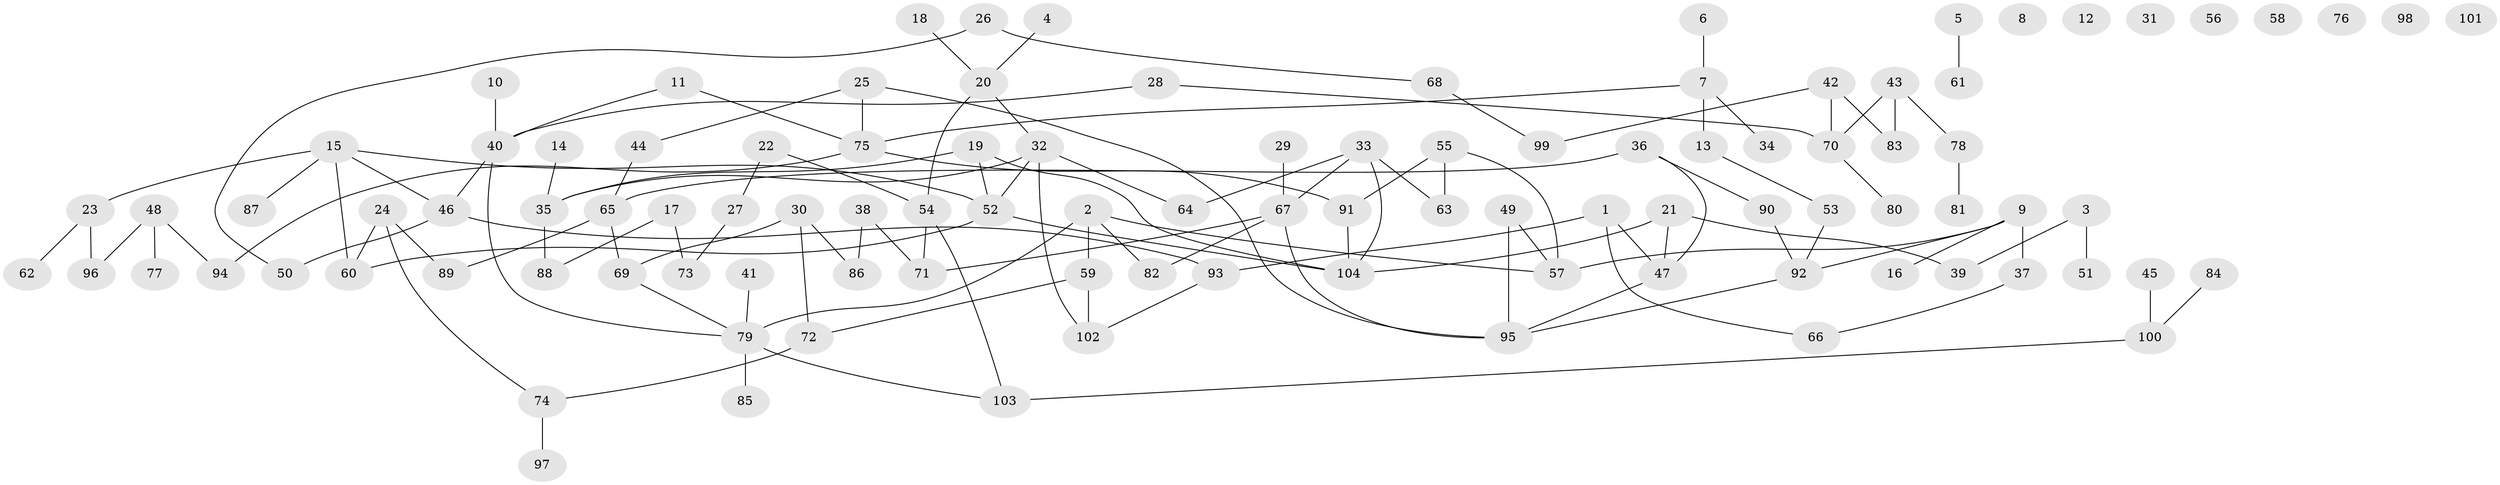 // coarse degree distribution, {0: 0.21951219512195122, 1: 0.21951219512195122, 3: 0.07317073170731707, 5: 0.12195121951219512, 2: 0.21951219512195122, 4: 0.04878048780487805, 7: 0.07317073170731707, 6: 0.024390243902439025}
// Generated by graph-tools (version 1.1) at 2025/42/03/04/25 21:42:57]
// undirected, 104 vertices, 124 edges
graph export_dot {
graph [start="1"]
  node [color=gray90,style=filled];
  1;
  2;
  3;
  4;
  5;
  6;
  7;
  8;
  9;
  10;
  11;
  12;
  13;
  14;
  15;
  16;
  17;
  18;
  19;
  20;
  21;
  22;
  23;
  24;
  25;
  26;
  27;
  28;
  29;
  30;
  31;
  32;
  33;
  34;
  35;
  36;
  37;
  38;
  39;
  40;
  41;
  42;
  43;
  44;
  45;
  46;
  47;
  48;
  49;
  50;
  51;
  52;
  53;
  54;
  55;
  56;
  57;
  58;
  59;
  60;
  61;
  62;
  63;
  64;
  65;
  66;
  67;
  68;
  69;
  70;
  71;
  72;
  73;
  74;
  75;
  76;
  77;
  78;
  79;
  80;
  81;
  82;
  83;
  84;
  85;
  86;
  87;
  88;
  89;
  90;
  91;
  92;
  93;
  94;
  95;
  96;
  97;
  98;
  99;
  100;
  101;
  102;
  103;
  104;
  1 -- 47;
  1 -- 66;
  1 -- 93;
  2 -- 57;
  2 -- 59;
  2 -- 79;
  2 -- 82;
  3 -- 39;
  3 -- 51;
  4 -- 20;
  5 -- 61;
  6 -- 7;
  7 -- 13;
  7 -- 34;
  7 -- 75;
  9 -- 16;
  9 -- 37;
  9 -- 57;
  9 -- 92;
  10 -- 40;
  11 -- 40;
  11 -- 75;
  13 -- 53;
  14 -- 35;
  15 -- 23;
  15 -- 46;
  15 -- 52;
  15 -- 60;
  15 -- 87;
  17 -- 73;
  17 -- 88;
  18 -- 20;
  19 -- 35;
  19 -- 52;
  19 -- 104;
  20 -- 32;
  20 -- 54;
  21 -- 39;
  21 -- 47;
  21 -- 104;
  22 -- 27;
  22 -- 54;
  23 -- 62;
  23 -- 96;
  24 -- 60;
  24 -- 74;
  24 -- 89;
  25 -- 44;
  25 -- 75;
  25 -- 95;
  26 -- 50;
  26 -- 68;
  27 -- 73;
  28 -- 40;
  28 -- 70;
  29 -- 67;
  30 -- 69;
  30 -- 72;
  30 -- 86;
  32 -- 35;
  32 -- 52;
  32 -- 64;
  32 -- 102;
  33 -- 63;
  33 -- 64;
  33 -- 67;
  33 -- 104;
  35 -- 88;
  36 -- 47;
  36 -- 65;
  36 -- 90;
  37 -- 66;
  38 -- 71;
  38 -- 86;
  40 -- 46;
  40 -- 79;
  41 -- 79;
  42 -- 70;
  42 -- 83;
  42 -- 99;
  43 -- 70;
  43 -- 78;
  43 -- 83;
  44 -- 65;
  45 -- 100;
  46 -- 50;
  46 -- 93;
  47 -- 95;
  48 -- 77;
  48 -- 94;
  48 -- 96;
  49 -- 57;
  49 -- 95;
  52 -- 60;
  52 -- 104;
  53 -- 92;
  54 -- 71;
  54 -- 103;
  55 -- 57;
  55 -- 63;
  55 -- 91;
  59 -- 72;
  59 -- 102;
  65 -- 69;
  65 -- 89;
  67 -- 71;
  67 -- 82;
  67 -- 95;
  68 -- 99;
  69 -- 79;
  70 -- 80;
  72 -- 74;
  74 -- 97;
  75 -- 91;
  75 -- 94;
  78 -- 81;
  79 -- 85;
  79 -- 103;
  84 -- 100;
  90 -- 92;
  91 -- 104;
  92 -- 95;
  93 -- 102;
  100 -- 103;
}
